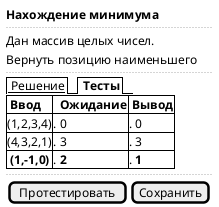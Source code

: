 @startuml
salt
{
    <b>Нахождение минимума
    ..
    Дан массив целых чисел.
    Вернуть позицию наименьшего
    ..
    {/ <u> Решение | <b> Тесты }
    {#
        <b> Ввод     |<b>  Ожидание|<b> Вывод
        (1,2,3,4)    |. 0          |. 0
        (4,3,2,1)    |. 3          |. 3
        <b> (1,-1,0) |. <b>2       |. <b>1
    }
    ..
    {[Протестировать]|[Сохранить]}
}
@enduml